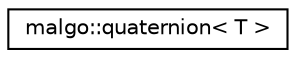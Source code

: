digraph "Graphical Class Hierarchy"
{
  edge [fontname="Helvetica",fontsize="10",labelfontname="Helvetica",labelfontsize="10"];
  node [fontname="Helvetica",fontsize="10",shape=record];
  rankdir="LR";
  Node1 [label="malgo::quaternion\< T \>",height=0.2,width=0.4,color="black", fillcolor="white", style="filled",URL="$classmalgo_1_1quaternion.html"];
}
